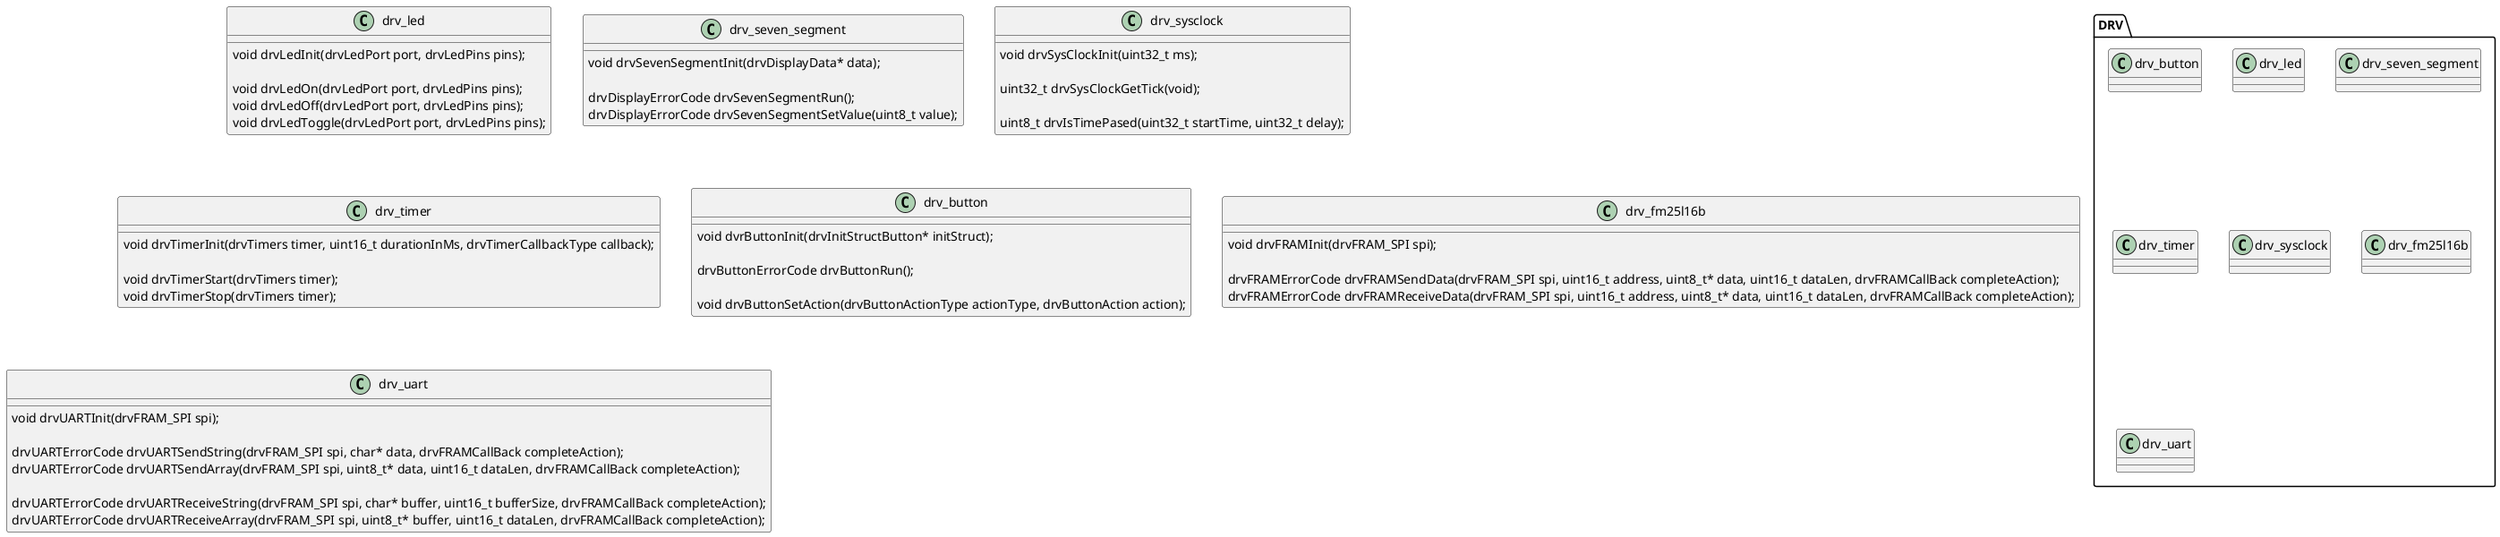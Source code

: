 @startuml drv_level

package DRV {
    class drv_button
    class drv_led
    class drv_seven_segment
    class drv_timer
    class drv_sysclock
    class drv_fm25l16b
    class drv_uart
}

class drv_led {
    void drvLedInit(drvLedPort port, drvLedPins pins);

    void drvLedOn(drvLedPort port, drvLedPins pins);
    void drvLedOff(drvLedPort port, drvLedPins pins);
    void drvLedToggle(drvLedPort port, drvLedPins pins);
}

class drv_seven_segment {
    void drvSevenSegmentInit(drvDisplayData* data);

    drvDisplayErrorCode drvSevenSegmentRun();
    drvDisplayErrorCode drvSevenSegmentSetValue(uint8_t value);
}

class drv_sysclock {
    void drvSysClockInit(uint32_t ms);
    
    uint32_t drvSysClockGetTick(void);

    uint8_t drvIsTimePased(uint32_t startTime, uint32_t delay);
}

class drv_timer {
    void drvTimerInit(drvTimers timer, uint16_t durationInMs, drvTimerCallbackType callback);

    void drvTimerStart(drvTimers timer);
    void drvTimerStop(drvTimers timer);
}

class drv_button {
    void dvrButtonInit(drvInitStructButton* initStruct);
    
    drvButtonErrorCode drvButtonRun();

    void drvButtonSetAction(drvButtonActionType actionType, drvButtonAction action);
}


class drv_fm25l16b {
    void drvFRAMInit(drvFRAM_SPI spi);

    drvFRAMErrorCode drvFRAMSendData(drvFRAM_SPI spi, uint16_t address, uint8_t* data, uint16_t dataLen, drvFRAMCallBack completeAction);
    drvFRAMErrorCode drvFRAMReceiveData(drvFRAM_SPI spi, uint16_t address, uint8_t* data, uint16_t dataLen, drvFRAMCallBack completeAction);
}


class drv_uart {
    void drvUARTInit(drvFRAM_SPI spi);

    drvUARTErrorCode drvUARTSendString(drvFRAM_SPI spi, char* data, drvFRAMCallBack completeAction);
    drvUARTErrorCode drvUARTSendArray(drvFRAM_SPI spi, uint8_t* data, uint16_t dataLen, drvFRAMCallBack completeAction);

    drvUARTErrorCode drvUARTReceiveString(drvFRAM_SPI spi, char* buffer, uint16_t bufferSize, drvFRAMCallBack completeAction);
    drvUARTErrorCode drvUARTReceiveArray(drvFRAM_SPI spi, uint8_t* buffer, uint16_t dataLen, drvFRAMCallBack completeAction);
}

@enduml
